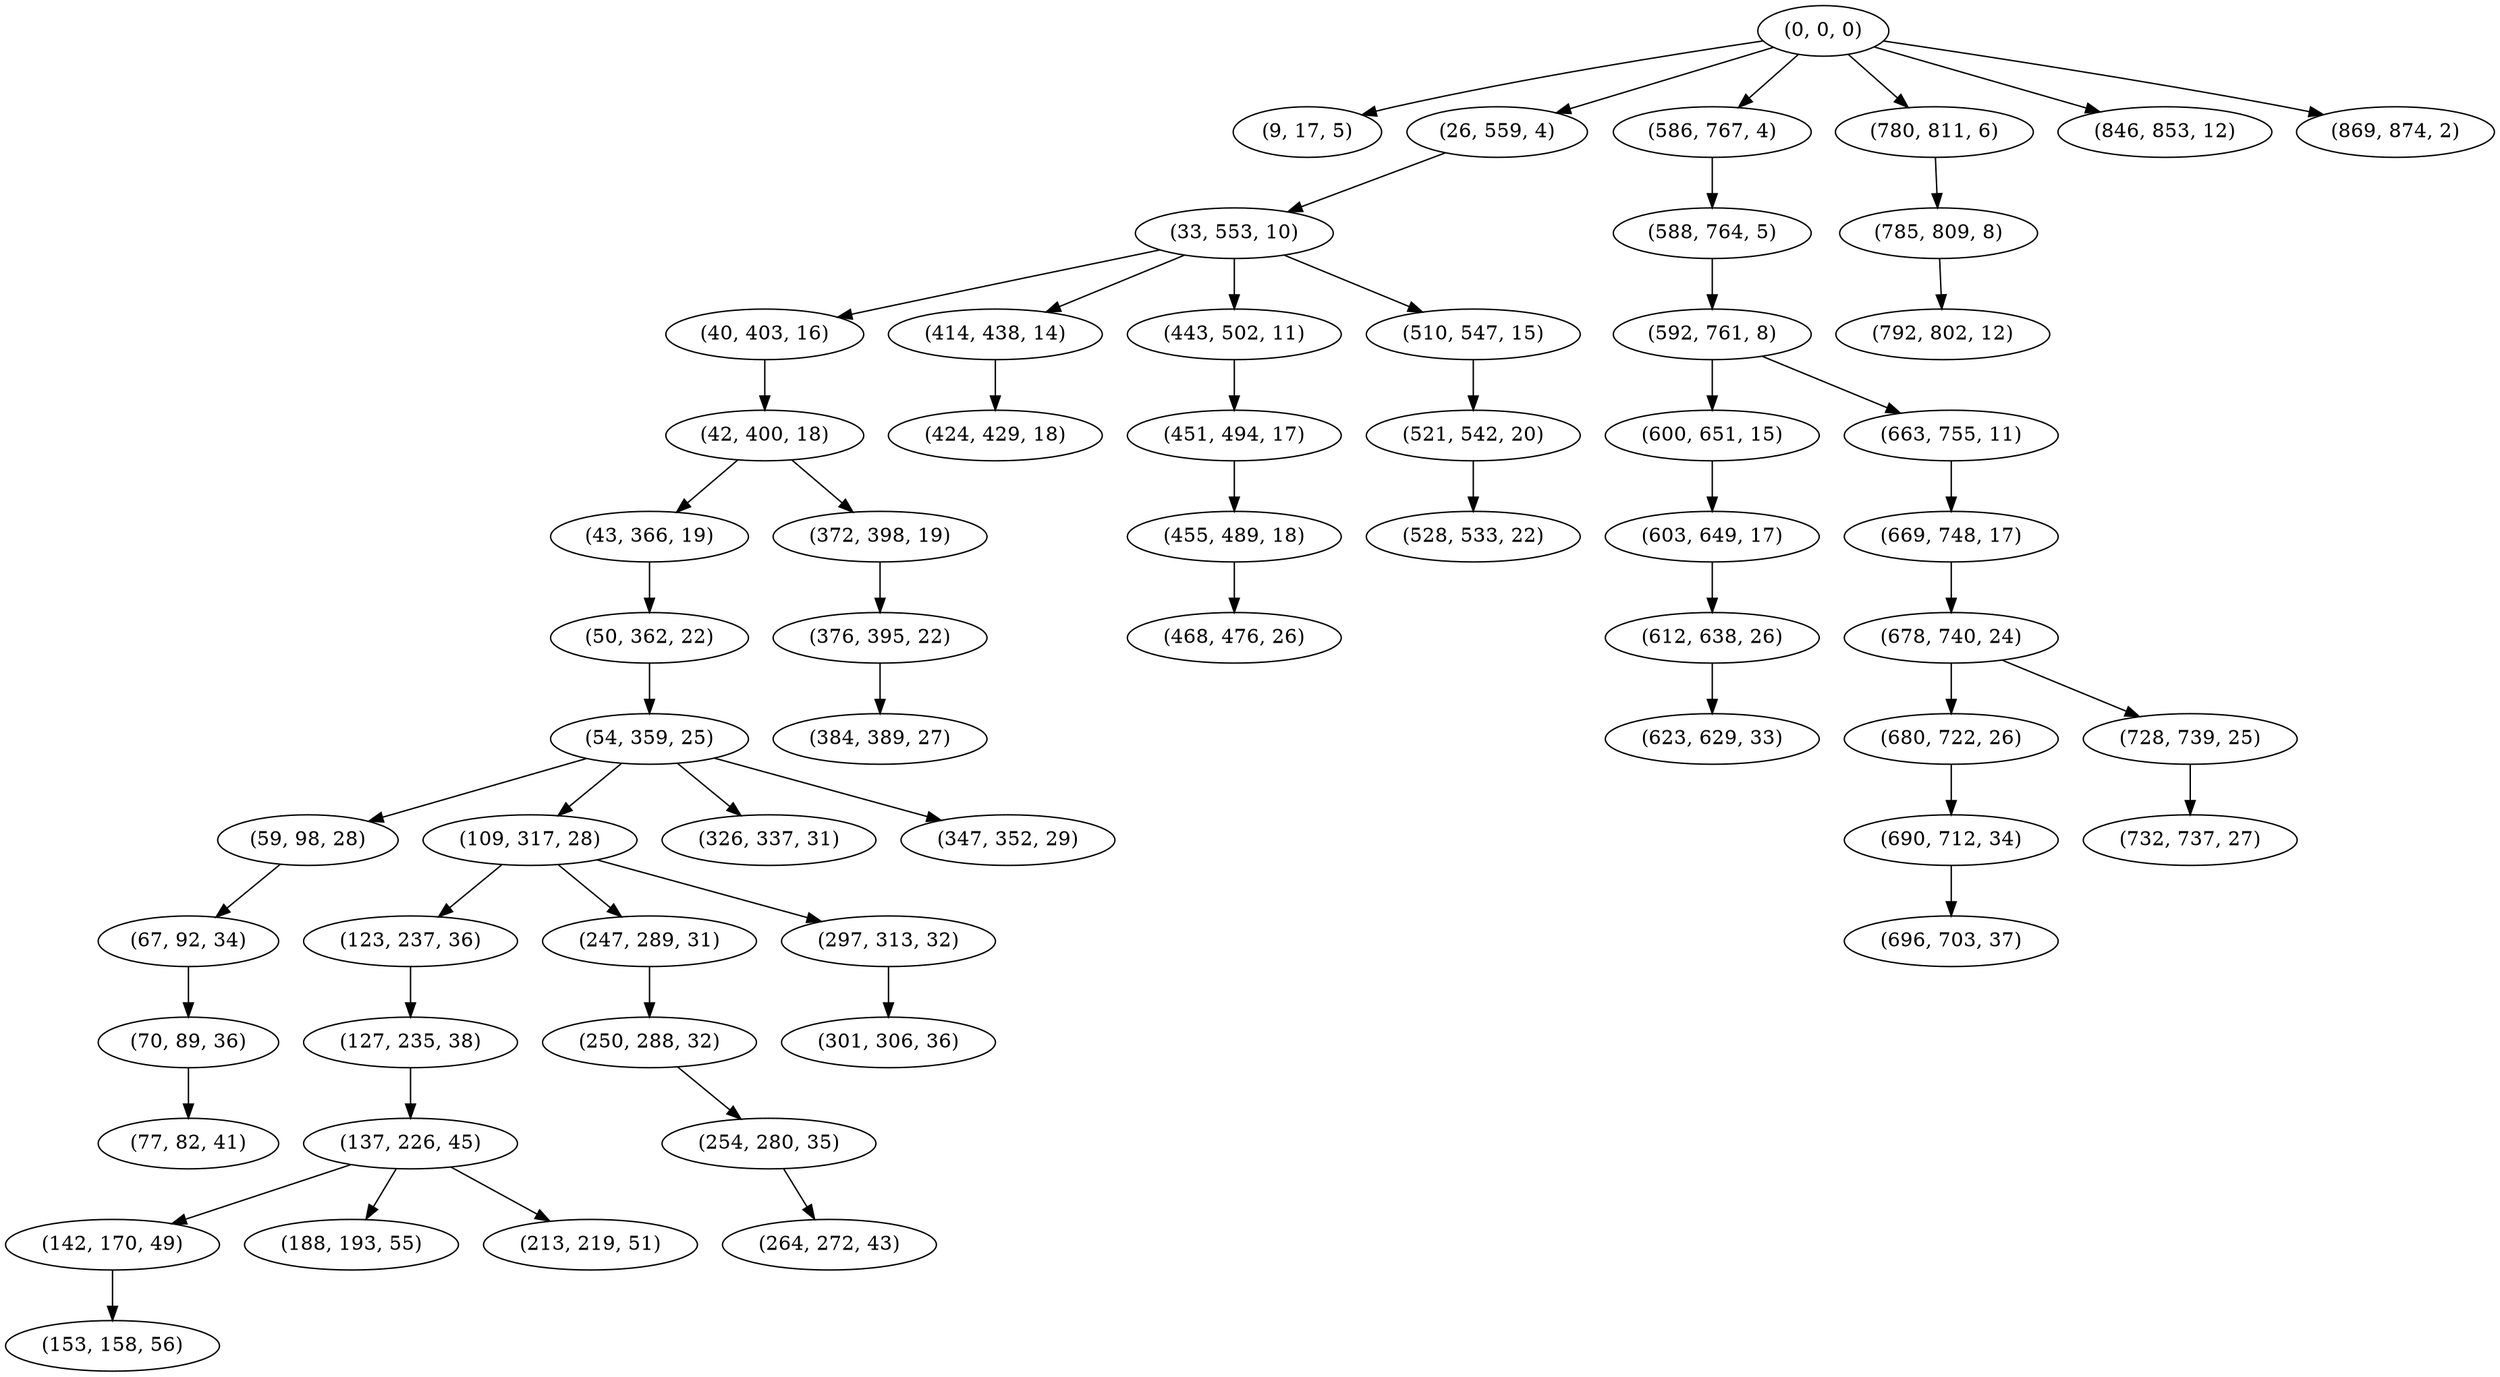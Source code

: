 digraph tree {
    "(0, 0, 0)";
    "(9, 17, 5)";
    "(26, 559, 4)";
    "(33, 553, 10)";
    "(40, 403, 16)";
    "(42, 400, 18)";
    "(43, 366, 19)";
    "(50, 362, 22)";
    "(54, 359, 25)";
    "(59, 98, 28)";
    "(67, 92, 34)";
    "(70, 89, 36)";
    "(77, 82, 41)";
    "(109, 317, 28)";
    "(123, 237, 36)";
    "(127, 235, 38)";
    "(137, 226, 45)";
    "(142, 170, 49)";
    "(153, 158, 56)";
    "(188, 193, 55)";
    "(213, 219, 51)";
    "(247, 289, 31)";
    "(250, 288, 32)";
    "(254, 280, 35)";
    "(264, 272, 43)";
    "(297, 313, 32)";
    "(301, 306, 36)";
    "(326, 337, 31)";
    "(347, 352, 29)";
    "(372, 398, 19)";
    "(376, 395, 22)";
    "(384, 389, 27)";
    "(414, 438, 14)";
    "(424, 429, 18)";
    "(443, 502, 11)";
    "(451, 494, 17)";
    "(455, 489, 18)";
    "(468, 476, 26)";
    "(510, 547, 15)";
    "(521, 542, 20)";
    "(528, 533, 22)";
    "(586, 767, 4)";
    "(588, 764, 5)";
    "(592, 761, 8)";
    "(600, 651, 15)";
    "(603, 649, 17)";
    "(612, 638, 26)";
    "(623, 629, 33)";
    "(663, 755, 11)";
    "(669, 748, 17)";
    "(678, 740, 24)";
    "(680, 722, 26)";
    "(690, 712, 34)";
    "(696, 703, 37)";
    "(728, 739, 25)";
    "(732, 737, 27)";
    "(780, 811, 6)";
    "(785, 809, 8)";
    "(792, 802, 12)";
    "(846, 853, 12)";
    "(869, 874, 2)";
    "(0, 0, 0)" -> "(9, 17, 5)";
    "(0, 0, 0)" -> "(26, 559, 4)";
    "(0, 0, 0)" -> "(586, 767, 4)";
    "(0, 0, 0)" -> "(780, 811, 6)";
    "(0, 0, 0)" -> "(846, 853, 12)";
    "(0, 0, 0)" -> "(869, 874, 2)";
    "(26, 559, 4)" -> "(33, 553, 10)";
    "(33, 553, 10)" -> "(40, 403, 16)";
    "(33, 553, 10)" -> "(414, 438, 14)";
    "(33, 553, 10)" -> "(443, 502, 11)";
    "(33, 553, 10)" -> "(510, 547, 15)";
    "(40, 403, 16)" -> "(42, 400, 18)";
    "(42, 400, 18)" -> "(43, 366, 19)";
    "(42, 400, 18)" -> "(372, 398, 19)";
    "(43, 366, 19)" -> "(50, 362, 22)";
    "(50, 362, 22)" -> "(54, 359, 25)";
    "(54, 359, 25)" -> "(59, 98, 28)";
    "(54, 359, 25)" -> "(109, 317, 28)";
    "(54, 359, 25)" -> "(326, 337, 31)";
    "(54, 359, 25)" -> "(347, 352, 29)";
    "(59, 98, 28)" -> "(67, 92, 34)";
    "(67, 92, 34)" -> "(70, 89, 36)";
    "(70, 89, 36)" -> "(77, 82, 41)";
    "(109, 317, 28)" -> "(123, 237, 36)";
    "(109, 317, 28)" -> "(247, 289, 31)";
    "(109, 317, 28)" -> "(297, 313, 32)";
    "(123, 237, 36)" -> "(127, 235, 38)";
    "(127, 235, 38)" -> "(137, 226, 45)";
    "(137, 226, 45)" -> "(142, 170, 49)";
    "(137, 226, 45)" -> "(188, 193, 55)";
    "(137, 226, 45)" -> "(213, 219, 51)";
    "(142, 170, 49)" -> "(153, 158, 56)";
    "(247, 289, 31)" -> "(250, 288, 32)";
    "(250, 288, 32)" -> "(254, 280, 35)";
    "(254, 280, 35)" -> "(264, 272, 43)";
    "(297, 313, 32)" -> "(301, 306, 36)";
    "(372, 398, 19)" -> "(376, 395, 22)";
    "(376, 395, 22)" -> "(384, 389, 27)";
    "(414, 438, 14)" -> "(424, 429, 18)";
    "(443, 502, 11)" -> "(451, 494, 17)";
    "(451, 494, 17)" -> "(455, 489, 18)";
    "(455, 489, 18)" -> "(468, 476, 26)";
    "(510, 547, 15)" -> "(521, 542, 20)";
    "(521, 542, 20)" -> "(528, 533, 22)";
    "(586, 767, 4)" -> "(588, 764, 5)";
    "(588, 764, 5)" -> "(592, 761, 8)";
    "(592, 761, 8)" -> "(600, 651, 15)";
    "(592, 761, 8)" -> "(663, 755, 11)";
    "(600, 651, 15)" -> "(603, 649, 17)";
    "(603, 649, 17)" -> "(612, 638, 26)";
    "(612, 638, 26)" -> "(623, 629, 33)";
    "(663, 755, 11)" -> "(669, 748, 17)";
    "(669, 748, 17)" -> "(678, 740, 24)";
    "(678, 740, 24)" -> "(680, 722, 26)";
    "(678, 740, 24)" -> "(728, 739, 25)";
    "(680, 722, 26)" -> "(690, 712, 34)";
    "(690, 712, 34)" -> "(696, 703, 37)";
    "(728, 739, 25)" -> "(732, 737, 27)";
    "(780, 811, 6)" -> "(785, 809, 8)";
    "(785, 809, 8)" -> "(792, 802, 12)";
}
